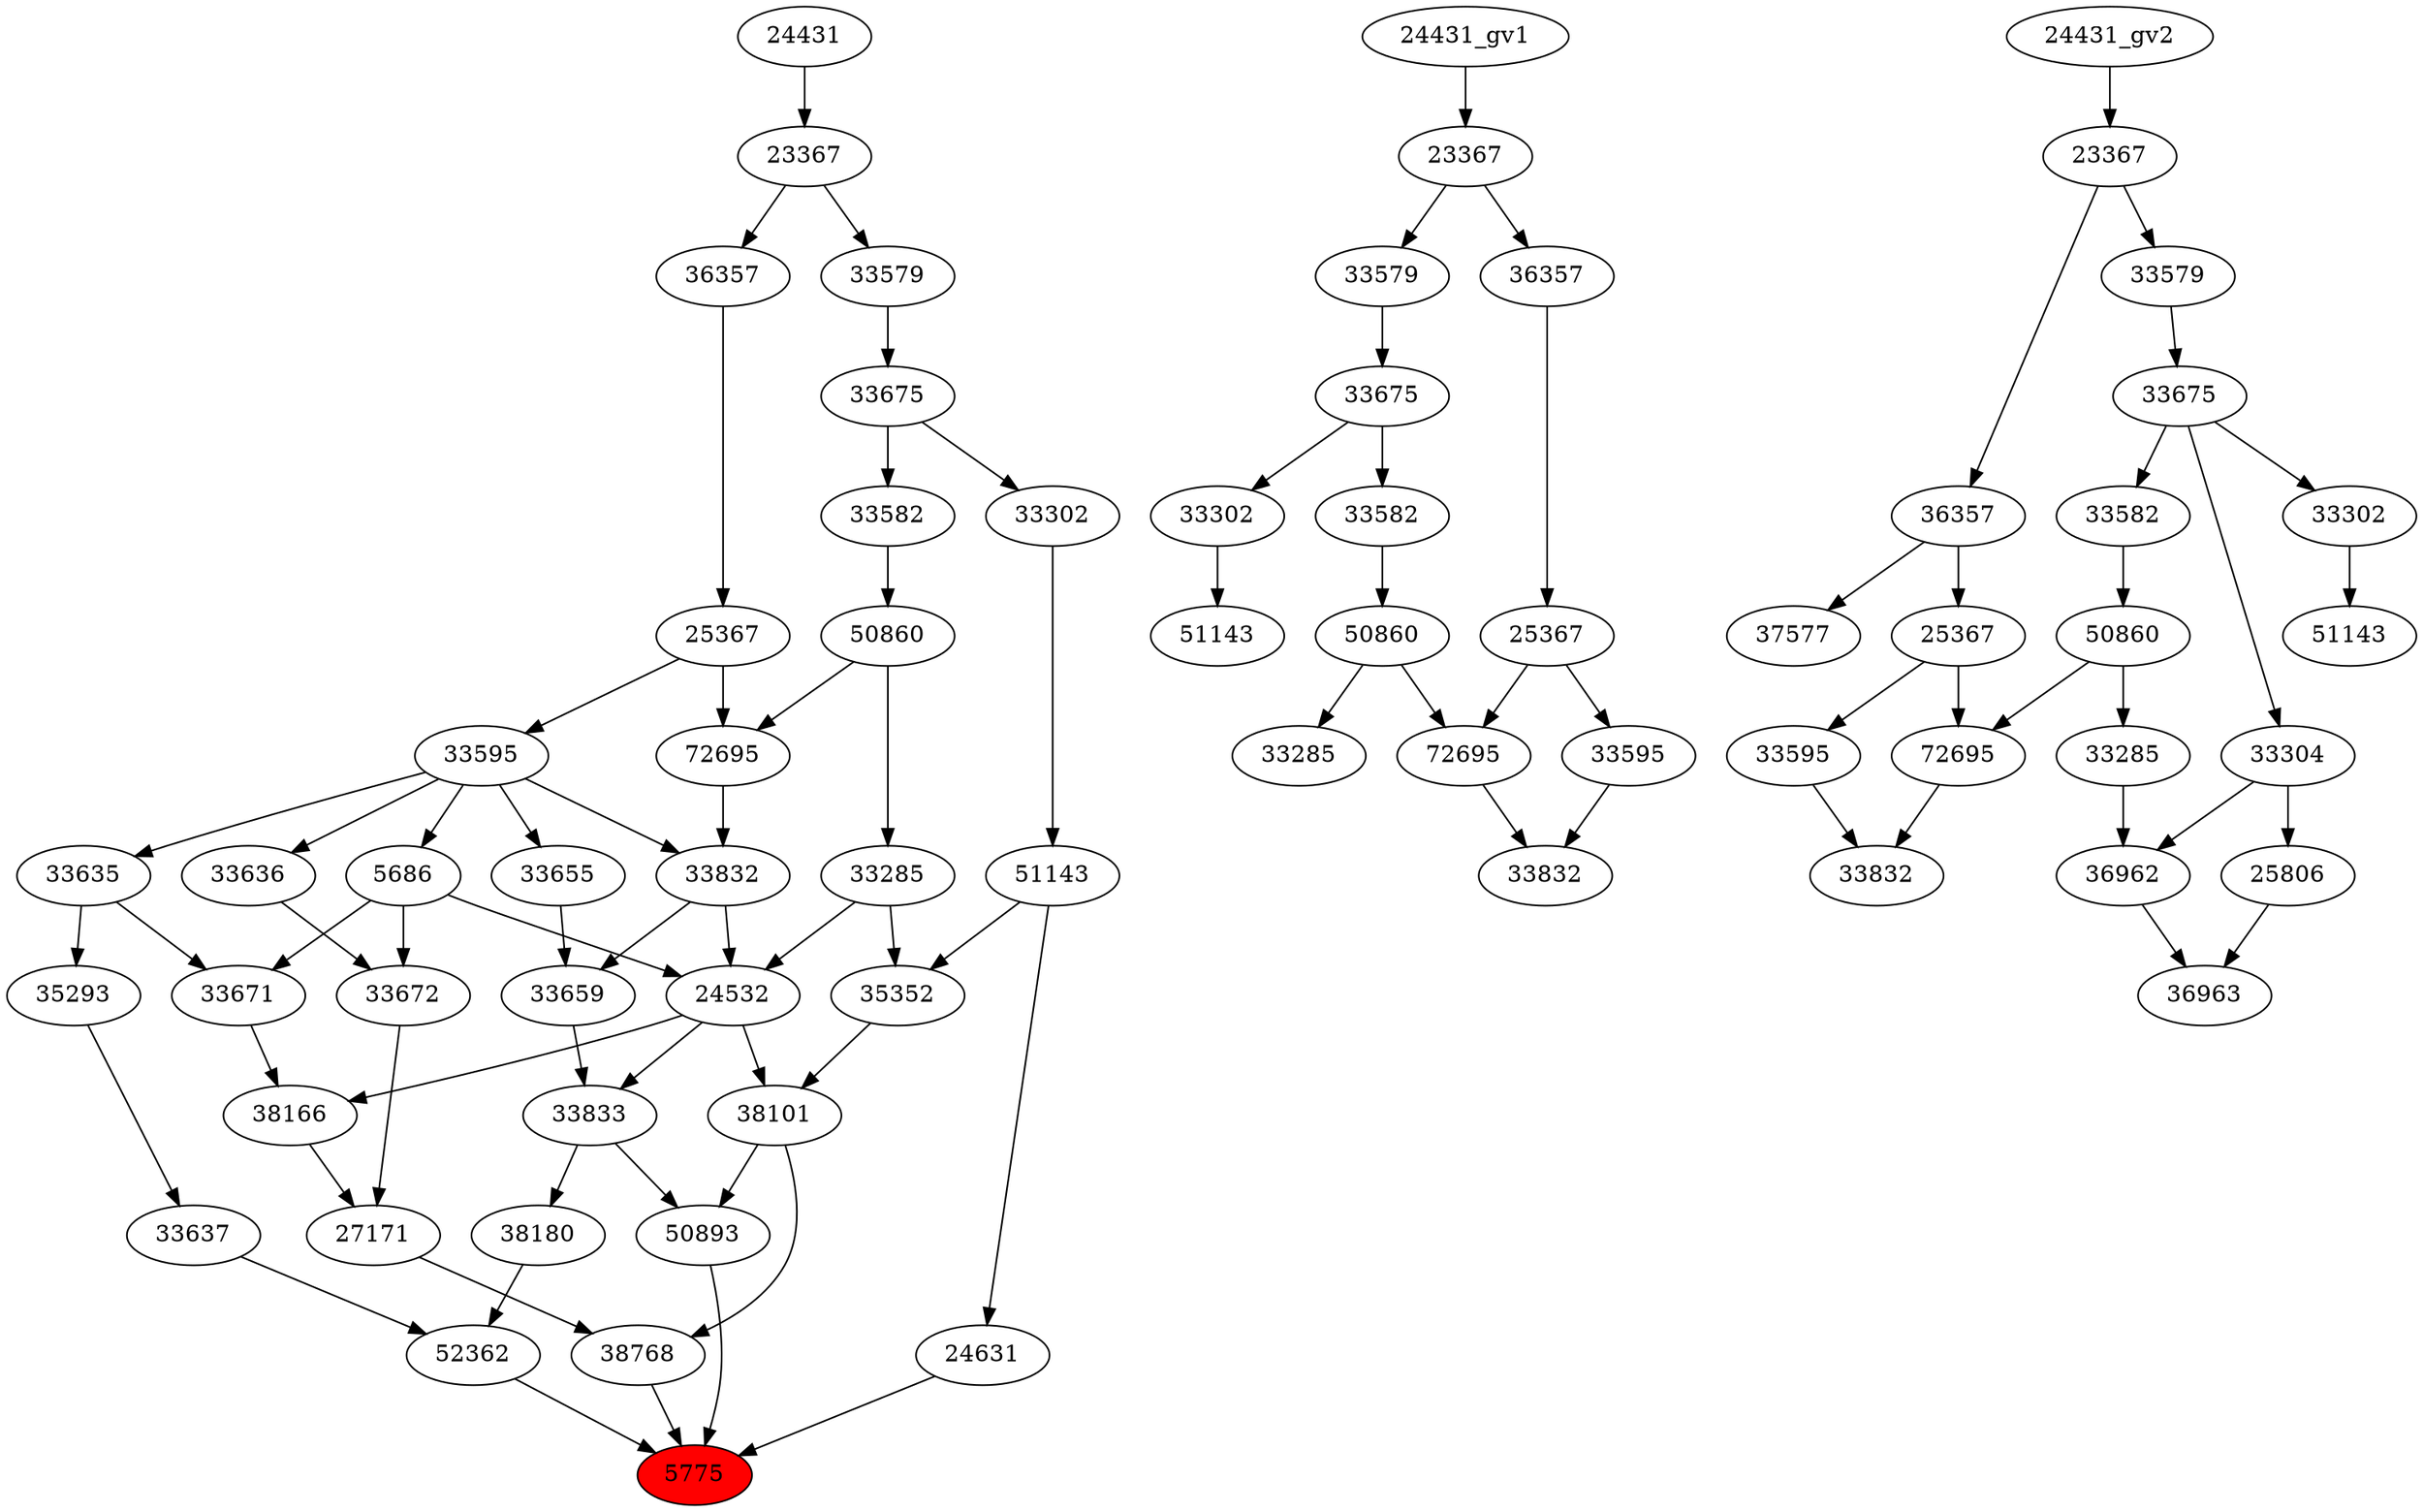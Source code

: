 strict digraph root {
	node [label="\N"];
	{
		node [fillcolor="",
			label="\N",
			style=""
		];
		5775		 [fillcolor=red,
			label=5775,
			style=filled];
		38768		 [label=38768];
		38768 -> 5775;
		50893		 [label=50893];
		50893 -> 5775;
		52362		 [label=52362];
		52362 -> 5775;
		24631		 [label=24631];
		24631 -> 5775;
		27171		 [label=27171];
		27171 -> 38768;
		38101		 [label=38101];
		38101 -> 38768;
		38101 -> 50893;
		33833		 [label=33833];
		33833 -> 50893;
		38180		 [label=38180];
		33833 -> 38180;
		33637		 [label=33637];
		33637 -> 52362;
		38180 -> 52362;
		51143		 [label=51143];
		51143 -> 24631;
		35352		 [label=35352];
		51143 -> 35352;
		33672		 [label=33672];
		33672 -> 27171;
		38166		 [label=38166];
		38166 -> 27171;
		24532		 [label=24532];
		24532 -> 38101;
		24532 -> 33833;
		24532 -> 38166;
		35352 -> 38101;
		33659		 [label=33659];
		33659 -> 33833;
		35293		 [label=35293];
		35293 -> 33637;
		33302		 [label=33302];
		33302 -> 51143;
		33636		 [label=33636];
		33636 -> 33672;
		5686		 [label=5686];
		5686 -> 33672;
		5686 -> 24532;
		33671		 [label=33671];
		5686 -> 33671;
		33671 -> 38166;
		33285		 [label=33285];
		33285 -> 24532;
		33285 -> 35352;
		33832		 [label=33832];
		33832 -> 24532;
		33832 -> 33659;
		33655		 [label=33655];
		33655 -> 33659;
		33635		 [label=33635];
		33635 -> 35293;
		33635 -> 33671;
		33675		 [label=33675];
		33675 -> 33302;
		33582		 [label=33582];
		33675 -> 33582;
		33595		 [label=33595];
		33595 -> 33636;
		33595 -> 5686;
		33595 -> 33832;
		33595 -> 33655;
		33595 -> 33635;
		50860		 [label=50860];
		50860 -> 33285;
		72695		 [label=72695];
		50860 -> 72695;
		72695 -> 33832;
		33579		 [label=33579];
		33579 -> 33675;
		25367		 [label=25367];
		25367 -> 33595;
		25367 -> 72695;
		33582 -> 50860;
		23367		 [label=23367];
		23367 -> 33579;
		36357		 [label=36357];
		23367 -> 36357;
		36357 -> 25367;
		24431		 [label=24431];
		24431 -> 23367;
	}
	{
		node [label="\N"];
		"51143_gv1"		 [label=51143];
		"33302_gv1"		 [label=33302];
		"33302_gv1" -> "51143_gv1";
		"33675_gv1"		 [label=33675];
		"33675_gv1" -> "33302_gv1";
		"33582_gv1"		 [label=33582];
		"33675_gv1" -> "33582_gv1";
		"33285_gv1"		 [label=33285];
		"50860_gv1"		 [label=50860];
		"50860_gv1" -> "33285_gv1";
		"72695_gv1"		 [label=72695];
		"50860_gv1" -> "72695_gv1";
		"33832_gv1"		 [label=33832];
		"72695_gv1" -> "33832_gv1";
		"33595_gv1"		 [label=33595];
		"33595_gv1" -> "33832_gv1";
		"33579_gv1"		 [label=33579];
		"33579_gv1" -> "33675_gv1";
		"25367_gv1"		 [label=25367];
		"25367_gv1" -> "72695_gv1";
		"25367_gv1" -> "33595_gv1";
		"33582_gv1" -> "50860_gv1";
		"23367_gv1"		 [label=23367];
		"23367_gv1" -> "33579_gv1";
		"36357_gv1"		 [label=36357];
		"23367_gv1" -> "36357_gv1";
		"36357_gv1" -> "25367_gv1";
		"24431_gv1" -> "23367_gv1";
	}
	{
		node [label="\N"];
		"33285_gv2"		 [label=33285];
		36962		 [label=36962];
		"33285_gv2" -> 36962;
		"50860_gv2"		 [label=50860];
		"50860_gv2" -> "33285_gv2";
		"72695_gv2"		 [label=72695];
		"50860_gv2" -> "72695_gv2";
		36963		 [label=36963];
		36962 -> 36963;
		25806		 [label=25806];
		25806 -> 36963;
		"33582_gv2"		 [label=33582];
		"33582_gv2" -> "50860_gv2";
		37577		 [label=37577];
		"36357_gv2"		 [label=36357];
		"36357_gv2" -> 37577;
		"25367_gv2"		 [label=25367];
		"36357_gv2" -> "25367_gv2";
		"33675_gv2"		 [label=33675];
		"33675_gv2" -> "33582_gv2";
		33304		 [label=33304];
		"33675_gv2" -> 33304;
		"33302_gv2"		 [label=33302];
		"33675_gv2" -> "33302_gv2";
		"33579_gv2"		 [label=33579];
		"33579_gv2" -> "33675_gv2";
		33304 -> 36962;
		33304 -> 25806;
		"33832_gv2"		 [label=33832];
		"72695_gv2" -> "33832_gv2";
		"33595_gv2"		 [label=33595];
		"33595_gv2" -> "33832_gv2";
		"51143_gv2"		 [label=51143];
		"33302_gv2" -> "51143_gv2";
		"23367_gv2"		 [label=23367];
		"23367_gv2" -> "36357_gv2";
		"23367_gv2" -> "33579_gv2";
		"25367_gv2" -> "72695_gv2";
		"25367_gv2" -> "33595_gv2";
		"24431_gv2" -> "23367_gv2";
	}
}
